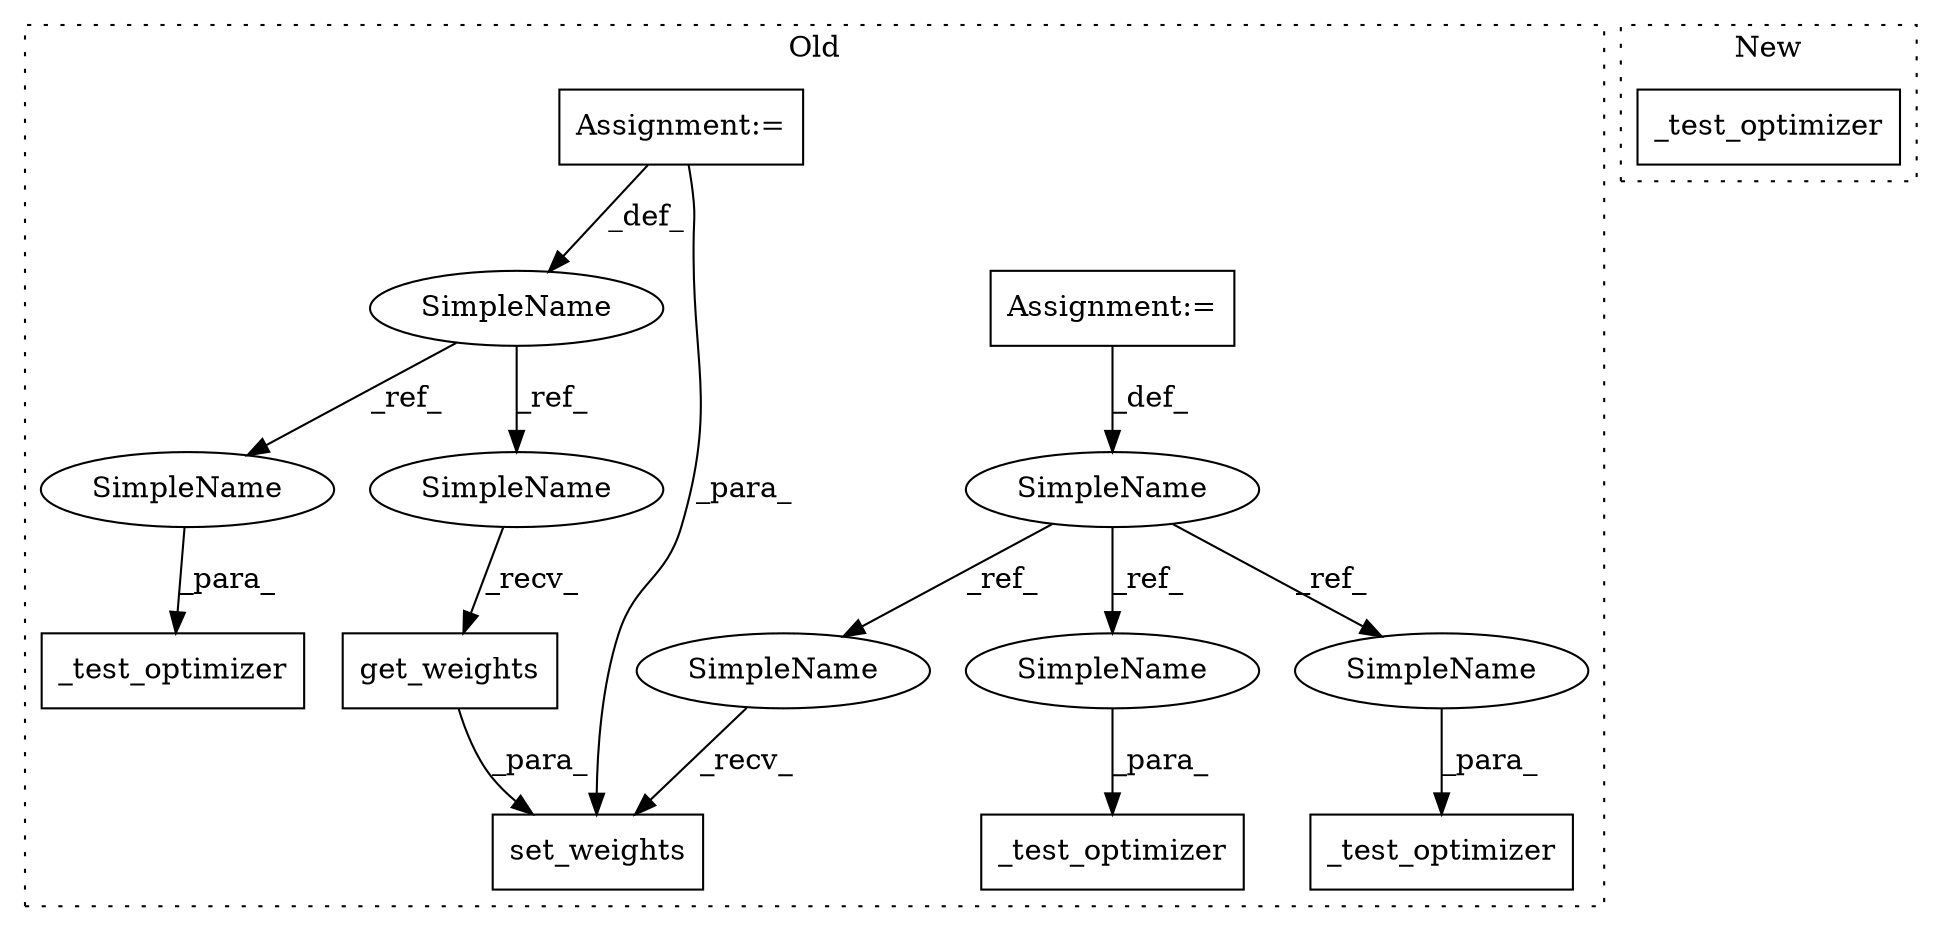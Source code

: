 digraph G {
subgraph cluster0 {
1 [label="_test_optimizer" a="32" s="5502,5523" l="16,1" shape="box"];
3 [label="SimpleName" a="42" s="5472" l="5" shape="ellipse"];
4 [label="get_weights" a="32" s="5693" l="13" shape="box"];
5 [label="set_weights" a="32" s="5722,5784" l="12,1" shape="box"];
6 [label="SimpleName" a="42" s="5530" l="9" shape="ellipse"];
7 [label="_test_optimizer" a="32" s="5791,5816" l="16,1" shape="box"];
8 [label="Assignment:=" a="7" s="5539" l="1" shape="box"];
9 [label="_test_optimizer" a="32" s="5576,5601" l="16,1" shape="box"];
10 [label="Assignment:=" a="7" s="5477" l="1" shape="box"];
11 [label="SimpleName" a="42" s="5518" l="5" shape="ellipse"];
12 [label="SimpleName" a="42" s="5687" l="5" shape="ellipse"];
13 [label="SimpleName" a="42" s="5592" l="9" shape="ellipse"];
14 [label="SimpleName" a="42" s="5807" l="9" shape="ellipse"];
15 [label="SimpleName" a="42" s="5712" l="9" shape="ellipse"];
label = "Old";
style="dotted";
}
subgraph cluster1 {
2 [label="_test_optimizer" a="32" s="3741,3775" l="16,1" shape="box"];
label = "New";
style="dotted";
}
3 -> 11 [label="_ref_"];
3 -> 12 [label="_ref_"];
4 -> 5 [label="_para_"];
6 -> 14 [label="_ref_"];
6 -> 13 [label="_ref_"];
6 -> 15 [label="_ref_"];
8 -> 6 [label="_def_"];
10 -> 3 [label="_def_"];
10 -> 5 [label="_para_"];
11 -> 1 [label="_para_"];
12 -> 4 [label="_recv_"];
13 -> 9 [label="_para_"];
14 -> 7 [label="_para_"];
15 -> 5 [label="_recv_"];
}
